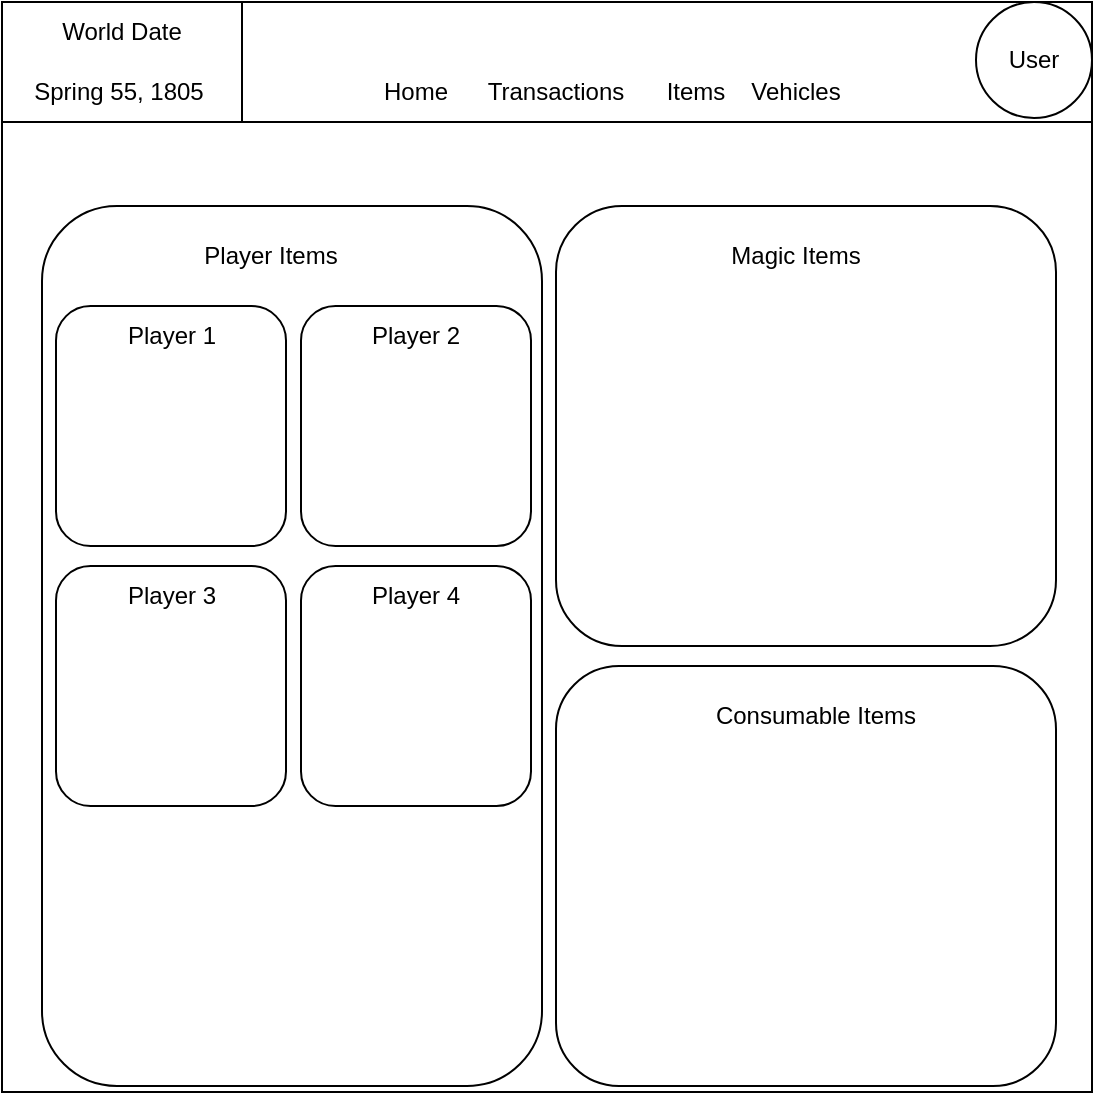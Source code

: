 <mxfile version="24.8.3">
  <diagram name="Page-1" id="vCg_MlWZA_7JhtkfMOp2">
    <mxGraphModel dx="1434" dy="744" grid="1" gridSize="10" guides="1" tooltips="1" connect="1" arrows="1" fold="1" page="1" pageScale="1" pageWidth="850" pageHeight="1100" math="0" shadow="0">
      <root>
        <mxCell id="0" />
        <mxCell id="1" parent="0" />
        <mxCell id="FswJCTiF_LaIAhzLPm2B-1" value="" style="whiteSpace=wrap;html=1;aspect=fixed;fillColor=default;" parent="1" vertex="1">
          <mxGeometry x="153" y="278" width="545" height="545" as="geometry" />
        </mxCell>
        <mxCell id="FswJCTiF_LaIAhzLPm2B-2" value="" style="rounded=0;whiteSpace=wrap;html=1;" parent="1" vertex="1">
          <mxGeometry x="153" y="278" width="545" height="60" as="geometry" />
        </mxCell>
        <mxCell id="FswJCTiF_LaIAhzLPm2B-3" value="Home" style="text;html=1;align=center;verticalAlign=middle;whiteSpace=wrap;rounded=0;" parent="1" vertex="1">
          <mxGeometry x="330" y="308" width="60" height="30" as="geometry" />
        </mxCell>
        <mxCell id="FswJCTiF_LaIAhzLPm2B-4" value="Transactions" style="text;html=1;align=center;verticalAlign=middle;whiteSpace=wrap;rounded=0;" parent="1" vertex="1">
          <mxGeometry x="400" y="308" width="60" height="30" as="geometry" />
        </mxCell>
        <mxCell id="FswJCTiF_LaIAhzLPm2B-5" value="Items" style="text;html=1;align=center;verticalAlign=middle;whiteSpace=wrap;rounded=0;" parent="1" vertex="1">
          <mxGeometry x="470" y="308" width="60" height="30" as="geometry" />
        </mxCell>
        <mxCell id="FswJCTiF_LaIAhzLPm2B-6" value="Vehicles" style="text;html=1;align=center;verticalAlign=middle;whiteSpace=wrap;rounded=0;" parent="1" vertex="1">
          <mxGeometry x="520" y="308" width="60" height="30" as="geometry" />
        </mxCell>
        <mxCell id="FswJCTiF_LaIAhzLPm2B-77" value="User" style="ellipse;whiteSpace=wrap;html=1;aspect=fixed;" parent="1" vertex="1">
          <mxGeometry x="640" y="278" width="58" height="58" as="geometry" />
        </mxCell>
        <mxCell id="FswJCTiF_LaIAhzLPm2B-78" value="" style="rounded=0;whiteSpace=wrap;html=1;" parent="1" vertex="1">
          <mxGeometry x="153" y="278" width="120" height="60" as="geometry" />
        </mxCell>
        <mxCell id="FswJCTiF_LaIAhzLPm2B-79" value="World Date" style="text;html=1;align=center;verticalAlign=middle;whiteSpace=wrap;rounded=0;" parent="1" vertex="1">
          <mxGeometry x="173" y="278" width="80" height="30" as="geometry" />
        </mxCell>
        <mxCell id="FswJCTiF_LaIAhzLPm2B-80" value="Spring 55, 1805" style="text;html=1;align=center;verticalAlign=middle;whiteSpace=wrap;rounded=0;" parent="1" vertex="1">
          <mxGeometry x="153" y="308" width="117" height="30" as="geometry" />
        </mxCell>
        <mxCell id="FswJCTiF_LaIAhzLPm2B-89" value="" style="rounded=1;whiteSpace=wrap;html=1;" parent="1" vertex="1">
          <mxGeometry x="173" y="380" width="250" height="440" as="geometry" />
        </mxCell>
        <mxCell id="FswJCTiF_LaIAhzLPm2B-90" value="" style="rounded=1;whiteSpace=wrap;html=1;" parent="1" vertex="1">
          <mxGeometry x="430" y="380" width="250" height="220" as="geometry" />
        </mxCell>
        <mxCell id="FswJCTiF_LaIAhzLPm2B-91" value="" style="rounded=1;whiteSpace=wrap;html=1;" parent="1" vertex="1">
          <mxGeometry x="430" y="610" width="250" height="210" as="geometry" />
        </mxCell>
        <mxCell id="FswJCTiF_LaIAhzLPm2B-92" value="Magic Items" style="text;html=1;align=center;verticalAlign=middle;whiteSpace=wrap;rounded=0;" parent="1" vertex="1">
          <mxGeometry x="509" y="390" width="82" height="30" as="geometry" />
        </mxCell>
        <mxCell id="FswJCTiF_LaIAhzLPm2B-93" value="Consumable Items" style="text;html=1;align=center;verticalAlign=middle;whiteSpace=wrap;rounded=0;" parent="1" vertex="1">
          <mxGeometry x="500" y="620" width="120" height="30" as="geometry" />
        </mxCell>
        <mxCell id="FswJCTiF_LaIAhzLPm2B-94" value="Player Items" style="text;html=1;align=center;verticalAlign=middle;whiteSpace=wrap;rounded=0;" parent="1" vertex="1">
          <mxGeometry x="240" y="390" width="95" height="30" as="geometry" />
        </mxCell>
        <mxCell id="FswJCTiF_LaIAhzLPm2B-96" value="" style="rounded=1;whiteSpace=wrap;html=1;rotation=0;" parent="1" vertex="1">
          <mxGeometry x="180" y="430" width="115" height="120" as="geometry" />
        </mxCell>
        <mxCell id="FswJCTiF_LaIAhzLPm2B-97" value="" style="rounded=1;whiteSpace=wrap;html=1;rotation=0;" parent="1" vertex="1">
          <mxGeometry x="302.5" y="430" width="115" height="120" as="geometry" />
        </mxCell>
        <mxCell id="FswJCTiF_LaIAhzLPm2B-98" value="" style="rounded=1;whiteSpace=wrap;html=1;rotation=0;" parent="1" vertex="1">
          <mxGeometry x="180" y="560" width="115" height="120" as="geometry" />
        </mxCell>
        <mxCell id="FswJCTiF_LaIAhzLPm2B-99" value="" style="rounded=1;whiteSpace=wrap;html=1;rotation=0;" parent="1" vertex="1">
          <mxGeometry x="302.5" y="560" width="115" height="120" as="geometry" />
        </mxCell>
        <mxCell id="FswJCTiF_LaIAhzLPm2B-100" value="Player 1" style="text;html=1;align=center;verticalAlign=middle;whiteSpace=wrap;rounded=0;" parent="1" vertex="1">
          <mxGeometry x="207.5" y="430" width="60" height="30" as="geometry" />
        </mxCell>
        <mxCell id="FswJCTiF_LaIAhzLPm2B-101" value="Player 2" style="text;html=1;align=center;verticalAlign=middle;whiteSpace=wrap;rounded=0;" parent="1" vertex="1">
          <mxGeometry x="330" y="430" width="60" height="30" as="geometry" />
        </mxCell>
        <mxCell id="FswJCTiF_LaIAhzLPm2B-102" value="Player 3" style="text;html=1;align=center;verticalAlign=middle;whiteSpace=wrap;rounded=0;" parent="1" vertex="1">
          <mxGeometry x="207.5" y="560" width="60" height="30" as="geometry" />
        </mxCell>
        <mxCell id="FswJCTiF_LaIAhzLPm2B-103" value="Player 4" style="text;html=1;align=center;verticalAlign=middle;whiteSpace=wrap;rounded=0;" parent="1" vertex="1">
          <mxGeometry x="330" y="560" width="60" height="30" as="geometry" />
        </mxCell>
      </root>
    </mxGraphModel>
  </diagram>
</mxfile>
